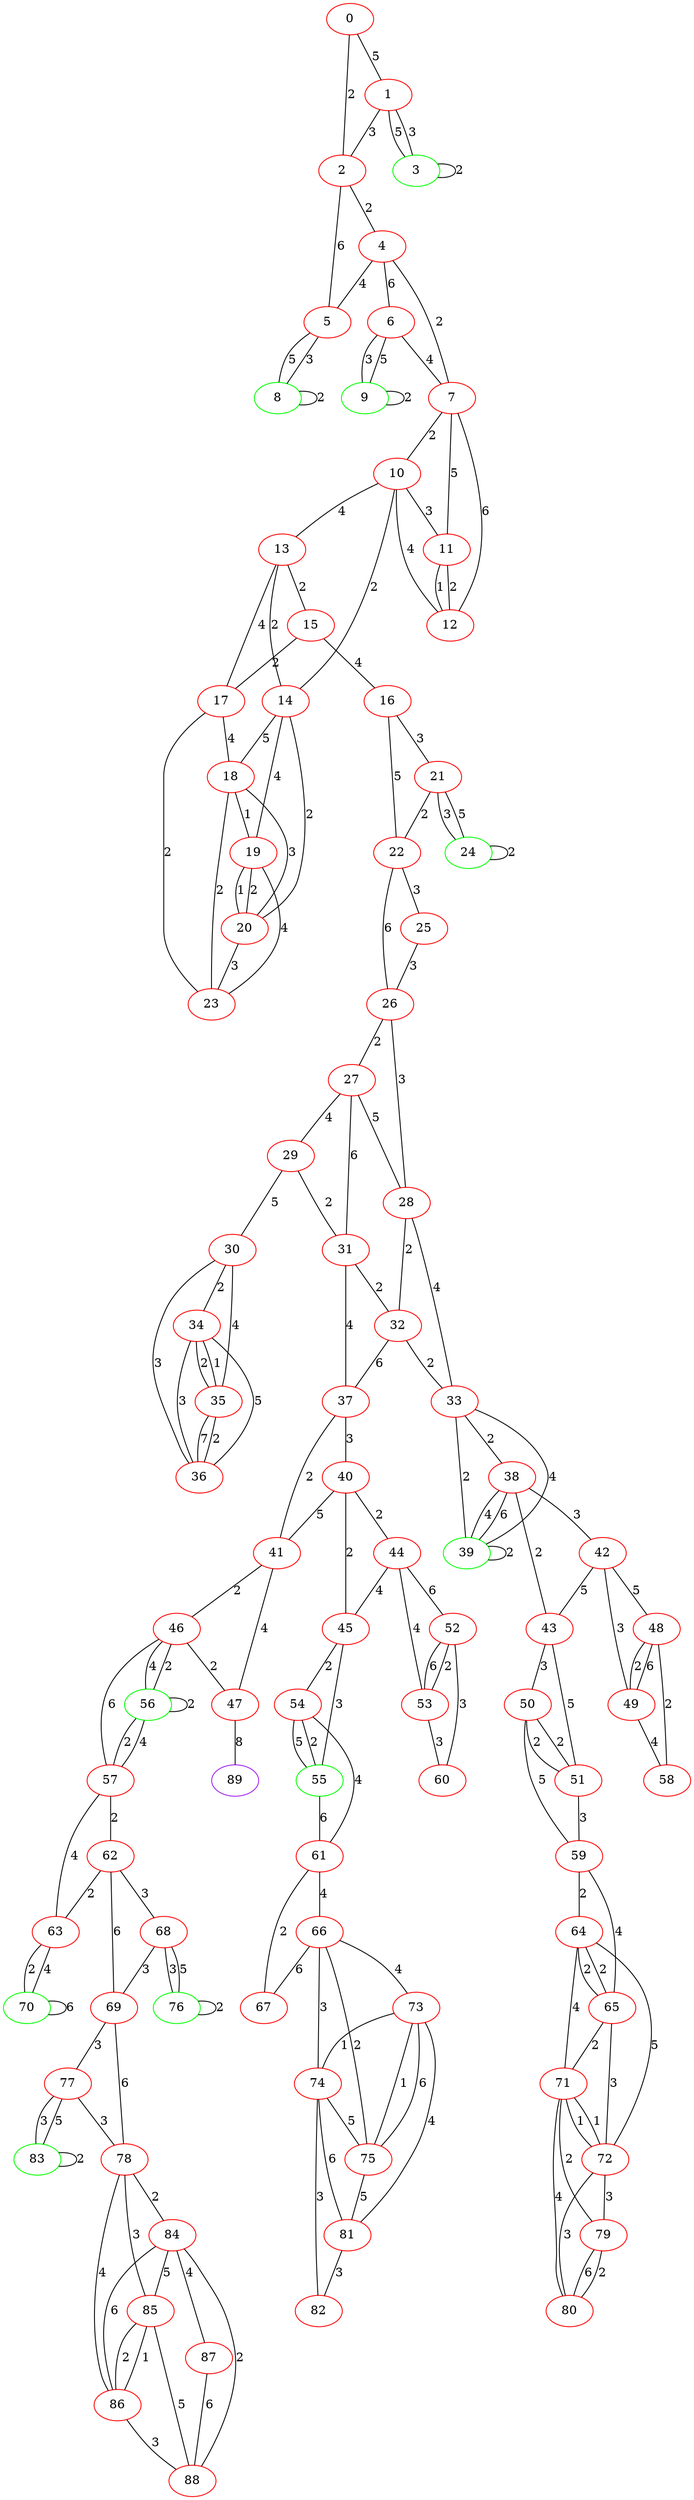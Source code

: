 graph "" {
0 [color=red, weight=1];
1 [color=red, weight=1];
2 [color=red, weight=1];
3 [color=green, weight=2];
4 [color=red, weight=1];
5 [color=red, weight=1];
6 [color=red, weight=1];
7 [color=red, weight=1];
8 [color=green, weight=2];
9 [color=green, weight=2];
10 [color=red, weight=1];
11 [color=red, weight=1];
12 [color=red, weight=1];
13 [color=red, weight=1];
14 [color=red, weight=1];
15 [color=red, weight=1];
16 [color=red, weight=1];
17 [color=red, weight=1];
18 [color=red, weight=1];
19 [color=red, weight=1];
20 [color=red, weight=1];
21 [color=red, weight=1];
22 [color=red, weight=1];
23 [color=red, weight=1];
24 [color=green, weight=2];
25 [color=red, weight=1];
26 [color=red, weight=1];
27 [color=red, weight=1];
28 [color=red, weight=1];
29 [color=red, weight=1];
30 [color=red, weight=1];
31 [color=red, weight=1];
32 [color=red, weight=1];
33 [color=red, weight=1];
34 [color=red, weight=1];
35 [color=red, weight=1];
36 [color=red, weight=1];
37 [color=red, weight=1];
38 [color=red, weight=1];
39 [color=green, weight=2];
40 [color=red, weight=1];
41 [color=red, weight=1];
42 [color=red, weight=1];
43 [color=red, weight=1];
44 [color=red, weight=1];
45 [color=red, weight=1];
46 [color=red, weight=1];
47 [color=red, weight=1];
48 [color=red, weight=1];
49 [color=red, weight=1];
50 [color=red, weight=1];
51 [color=red, weight=1];
52 [color=red, weight=1];
53 [color=red, weight=1];
54 [color=red, weight=1];
55 [color=green, weight=2];
56 [color=green, weight=2];
57 [color=red, weight=1];
58 [color=red, weight=1];
59 [color=red, weight=1];
60 [color=red, weight=1];
61 [color=red, weight=1];
62 [color=red, weight=1];
63 [color=red, weight=1];
64 [color=red, weight=1];
65 [color=red, weight=1];
66 [color=red, weight=1];
67 [color=red, weight=1];
68 [color=red, weight=1];
69 [color=red, weight=1];
70 [color=green, weight=2];
71 [color=red, weight=1];
72 [color=red, weight=1];
73 [color=red, weight=1];
74 [color=red, weight=1];
75 [color=red, weight=1];
76 [color=green, weight=2];
77 [color=red, weight=1];
78 [color=red, weight=1];
79 [color=red, weight=1];
80 [color=red, weight=1];
81 [color=red, weight=1];
82 [color=red, weight=1];
83 [color=green, weight=2];
84 [color=red, weight=1];
85 [color=red, weight=1];
86 [color=red, weight=1];
87 [color=red, weight=1];
88 [color=red, weight=1];
89 [color=purple, weight=4];
0 -- 1  [key=0, label=5];
0 -- 2  [key=0, label=2];
1 -- 2  [key=0, label=3];
1 -- 3  [key=0, label=5];
1 -- 3  [key=1, label=3];
2 -- 4  [key=0, label=2];
2 -- 5  [key=0, label=6];
3 -- 3  [key=0, label=2];
4 -- 5  [key=0, label=4];
4 -- 6  [key=0, label=6];
4 -- 7  [key=0, label=2];
5 -- 8  [key=0, label=3];
5 -- 8  [key=1, label=5];
6 -- 9  [key=0, label=5];
6 -- 9  [key=1, label=3];
6 -- 7  [key=0, label=4];
7 -- 12  [key=0, label=6];
7 -- 10  [key=0, label=2];
7 -- 11  [key=0, label=5];
8 -- 8  [key=0, label=2];
9 -- 9  [key=0, label=2];
10 -- 11  [key=0, label=3];
10 -- 12  [key=0, label=4];
10 -- 13  [key=0, label=4];
10 -- 14  [key=0, label=2];
11 -- 12  [key=0, label=1];
11 -- 12  [key=1, label=2];
13 -- 17  [key=0, label=4];
13 -- 14  [key=0, label=2];
13 -- 15  [key=0, label=2];
14 -- 18  [key=0, label=5];
14 -- 19  [key=0, label=4];
14 -- 20  [key=0, label=2];
15 -- 16  [key=0, label=4];
15 -- 17  [key=0, label=2];
16 -- 21  [key=0, label=3];
16 -- 22  [key=0, label=5];
17 -- 18  [key=0, label=4];
17 -- 23  [key=0, label=2];
18 -- 19  [key=0, label=1];
18 -- 20  [key=0, label=3];
18 -- 23  [key=0, label=2];
19 -- 20  [key=0, label=2];
19 -- 20  [key=1, label=1];
19 -- 23  [key=0, label=4];
20 -- 23  [key=0, label=3];
21 -- 24  [key=0, label=5];
21 -- 24  [key=1, label=3];
21 -- 22  [key=0, label=2];
22 -- 25  [key=0, label=3];
22 -- 26  [key=0, label=6];
24 -- 24  [key=0, label=2];
25 -- 26  [key=0, label=3];
26 -- 27  [key=0, label=2];
26 -- 28  [key=0, label=3];
27 -- 28  [key=0, label=5];
27 -- 29  [key=0, label=4];
27 -- 31  [key=0, label=6];
28 -- 32  [key=0, label=2];
28 -- 33  [key=0, label=4];
29 -- 30  [key=0, label=5];
29 -- 31  [key=0, label=2];
30 -- 34  [key=0, label=2];
30 -- 35  [key=0, label=4];
30 -- 36  [key=0, label=3];
31 -- 32  [key=0, label=2];
31 -- 37  [key=0, label=4];
32 -- 33  [key=0, label=2];
32 -- 37  [key=0, label=6];
33 -- 38  [key=0, label=2];
33 -- 39  [key=0, label=2];
33 -- 39  [key=1, label=4];
34 -- 35  [key=0, label=2];
34 -- 35  [key=1, label=1];
34 -- 36  [key=0, label=5];
34 -- 36  [key=1, label=3];
35 -- 36  [key=0, label=7];
35 -- 36  [key=1, label=2];
37 -- 40  [key=0, label=3];
37 -- 41  [key=0, label=2];
38 -- 42  [key=0, label=3];
38 -- 43  [key=0, label=2];
38 -- 39  [key=0, label=4];
38 -- 39  [key=1, label=6];
39 -- 39  [key=0, label=2];
40 -- 41  [key=0, label=5];
40 -- 44  [key=0, label=2];
40 -- 45  [key=0, label=2];
41 -- 46  [key=0, label=2];
41 -- 47  [key=0, label=4];
42 -- 48  [key=0, label=5];
42 -- 49  [key=0, label=3];
42 -- 43  [key=0, label=5];
43 -- 50  [key=0, label=3];
43 -- 51  [key=0, label=5];
44 -- 52  [key=0, label=6];
44 -- 53  [key=0, label=4];
44 -- 45  [key=0, label=4];
45 -- 54  [key=0, label=2];
45 -- 55  [key=0, label=3];
46 -- 56  [key=0, label=2];
46 -- 56  [key=1, label=4];
46 -- 57  [key=0, label=6];
46 -- 47  [key=0, label=2];
47 -- 89  [key=0, label=8];
48 -- 49  [key=0, label=2];
48 -- 49  [key=1, label=6];
48 -- 58  [key=0, label=2];
49 -- 58  [key=0, label=4];
50 -- 59  [key=0, label=5];
50 -- 51  [key=0, label=2];
50 -- 51  [key=1, label=2];
51 -- 59  [key=0, label=3];
52 -- 60  [key=0, label=3];
52 -- 53  [key=0, label=2];
52 -- 53  [key=1, label=6];
53 -- 60  [key=0, label=3];
54 -- 61  [key=0, label=4];
54 -- 55  [key=0, label=5];
54 -- 55  [key=1, label=2];
55 -- 61  [key=0, label=6];
56 -- 56  [key=0, label=2];
56 -- 57  [key=0, label=4];
56 -- 57  [key=1, label=2];
57 -- 62  [key=0, label=2];
57 -- 63  [key=0, label=4];
59 -- 64  [key=0, label=2];
59 -- 65  [key=0, label=4];
61 -- 66  [key=0, label=4];
61 -- 67  [key=0, label=2];
62 -- 68  [key=0, label=3];
62 -- 69  [key=0, label=6];
62 -- 63  [key=0, label=2];
63 -- 70  [key=0, label=2];
63 -- 70  [key=1, label=4];
64 -- 72  [key=0, label=5];
64 -- 65  [key=0, label=2];
64 -- 65  [key=1, label=2];
64 -- 71  [key=0, label=4];
65 -- 72  [key=0, label=3];
65 -- 71  [key=0, label=2];
66 -- 75  [key=0, label=2];
66 -- 73  [key=0, label=4];
66 -- 74  [key=0, label=3];
66 -- 67  [key=0, label=6];
68 -- 76  [key=0, label=3];
68 -- 76  [key=1, label=5];
68 -- 69  [key=0, label=3];
69 -- 77  [key=0, label=3];
69 -- 78  [key=0, label=6];
70 -- 70  [key=0, label=6];
71 -- 72  [key=0, label=1];
71 -- 72  [key=1, label=1];
71 -- 80  [key=0, label=4];
71 -- 79  [key=0, label=2];
72 -- 80  [key=0, label=3];
72 -- 79  [key=0, label=3];
73 -- 81  [key=0, label=4];
73 -- 75  [key=0, label=1];
73 -- 75  [key=1, label=6];
73 -- 74  [key=0, label=1];
74 -- 81  [key=0, label=6];
74 -- 82  [key=0, label=3];
74 -- 75  [key=0, label=5];
75 -- 81  [key=0, label=5];
76 -- 76  [key=0, label=2];
77 -- 83  [key=0, label=3];
77 -- 83  [key=1, label=5];
77 -- 78  [key=0, label=3];
78 -- 84  [key=0, label=2];
78 -- 85  [key=0, label=3];
78 -- 86  [key=0, label=4];
79 -- 80  [key=0, label=6];
79 -- 80  [key=1, label=2];
81 -- 82  [key=0, label=3];
83 -- 83  [key=0, label=2];
84 -- 88  [key=0, label=2];
84 -- 86  [key=0, label=6];
84 -- 85  [key=0, label=5];
84 -- 87  [key=0, label=4];
85 -- 88  [key=0, label=5];
85 -- 86  [key=0, label=1];
85 -- 86  [key=1, label=2];
86 -- 88  [key=0, label=3];
87 -- 88  [key=0, label=6];
}
